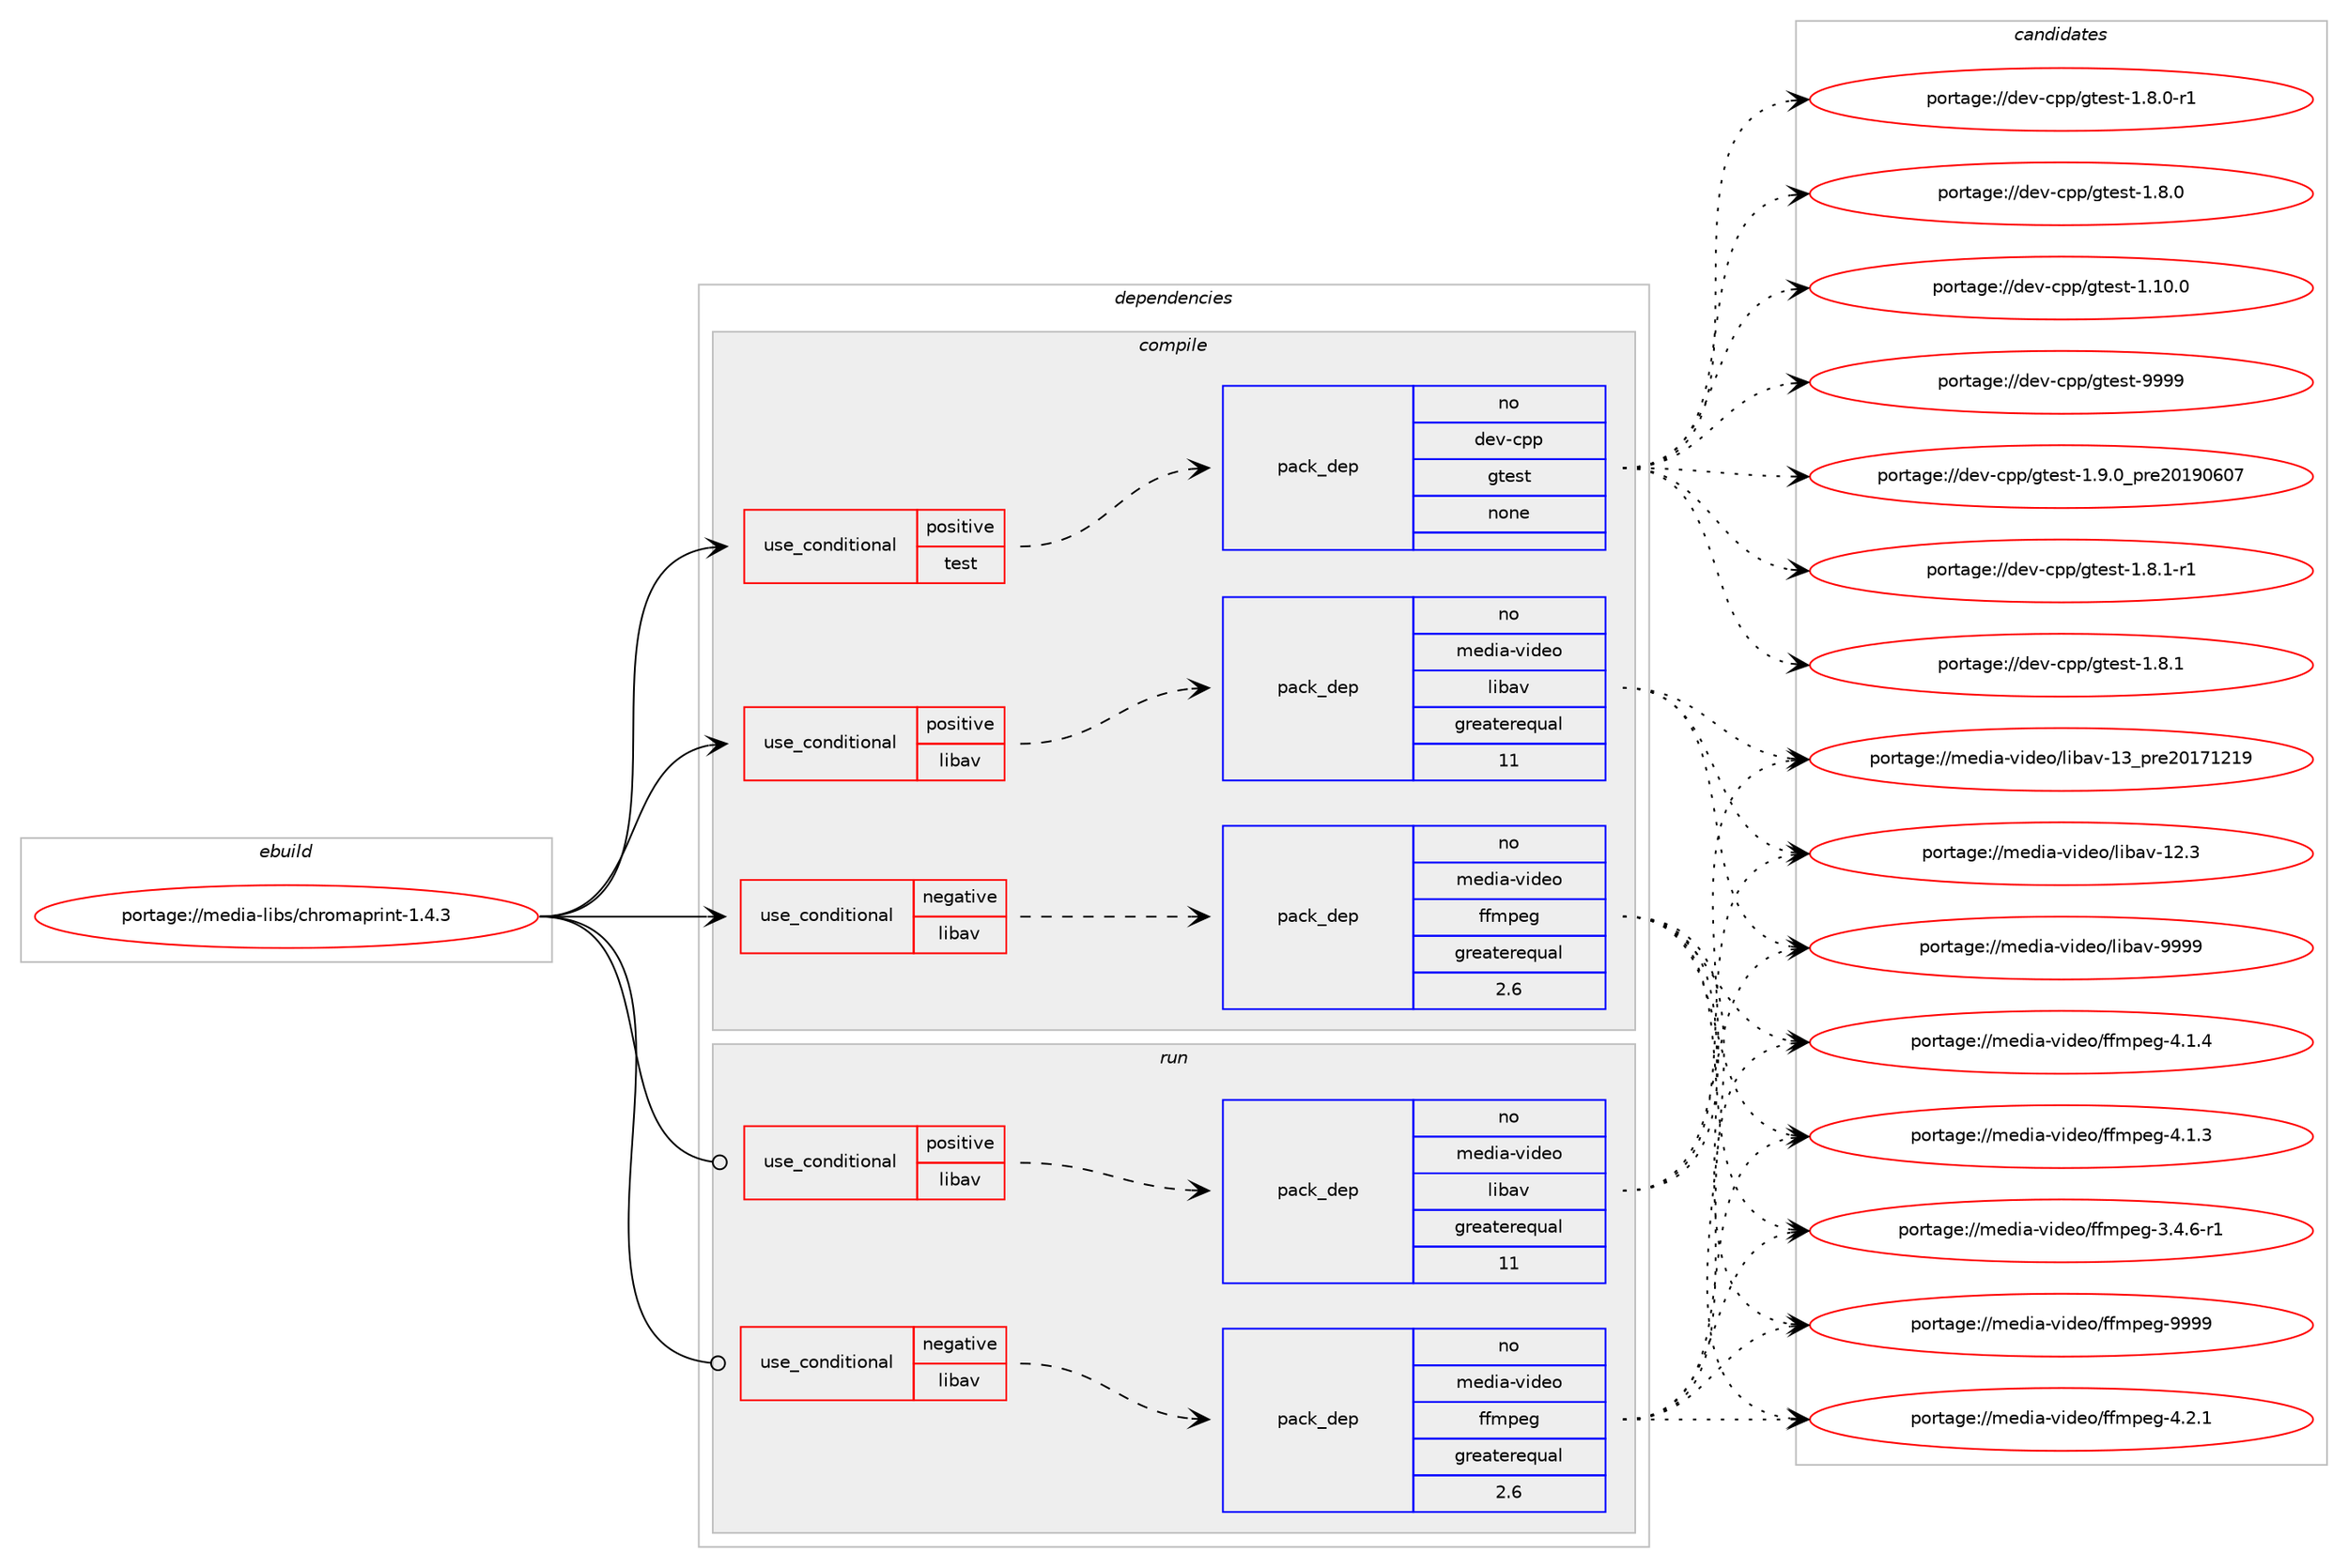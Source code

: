 digraph prolog {

# *************
# Graph options
# *************

newrank=true;
concentrate=true;
compound=true;
graph [rankdir=LR,fontname=Helvetica,fontsize=10,ranksep=1.5];#, ranksep=2.5, nodesep=0.2];
edge  [arrowhead=vee];
node  [fontname=Helvetica,fontsize=10];

# **********
# The ebuild
# **********

subgraph cluster_leftcol {
color=gray;
rank=same;
label=<<i>ebuild</i>>;
id [label="portage://media-libs/chromaprint-1.4.3", color=red, width=4, href="../media-libs/chromaprint-1.4.3.svg"];
}

# ****************
# The dependencies
# ****************

subgraph cluster_midcol {
color=gray;
label=<<i>dependencies</i>>;
subgraph cluster_compile {
fillcolor="#eeeeee";
style=filled;
label=<<i>compile</i>>;
subgraph cond49487 {
dependency215639 [label=<<TABLE BORDER="0" CELLBORDER="1" CELLSPACING="0" CELLPADDING="4"><TR><TD ROWSPAN="3" CELLPADDING="10">use_conditional</TD></TR><TR><TD>negative</TD></TR><TR><TD>libav</TD></TR></TABLE>>, shape=none, color=red];
subgraph pack162803 {
dependency215640 [label=<<TABLE BORDER="0" CELLBORDER="1" CELLSPACING="0" CELLPADDING="4" WIDTH="220"><TR><TD ROWSPAN="6" CELLPADDING="30">pack_dep</TD></TR><TR><TD WIDTH="110">no</TD></TR><TR><TD>media-video</TD></TR><TR><TD>ffmpeg</TD></TR><TR><TD>greaterequal</TD></TR><TR><TD>2.6</TD></TR></TABLE>>, shape=none, color=blue];
}
dependency215639:e -> dependency215640:w [weight=20,style="dashed",arrowhead="vee"];
}
id:e -> dependency215639:w [weight=20,style="solid",arrowhead="vee"];
subgraph cond49488 {
dependency215641 [label=<<TABLE BORDER="0" CELLBORDER="1" CELLSPACING="0" CELLPADDING="4"><TR><TD ROWSPAN="3" CELLPADDING="10">use_conditional</TD></TR><TR><TD>positive</TD></TR><TR><TD>libav</TD></TR></TABLE>>, shape=none, color=red];
subgraph pack162804 {
dependency215642 [label=<<TABLE BORDER="0" CELLBORDER="1" CELLSPACING="0" CELLPADDING="4" WIDTH="220"><TR><TD ROWSPAN="6" CELLPADDING="30">pack_dep</TD></TR><TR><TD WIDTH="110">no</TD></TR><TR><TD>media-video</TD></TR><TR><TD>libav</TD></TR><TR><TD>greaterequal</TD></TR><TR><TD>11</TD></TR></TABLE>>, shape=none, color=blue];
}
dependency215641:e -> dependency215642:w [weight=20,style="dashed",arrowhead="vee"];
}
id:e -> dependency215641:w [weight=20,style="solid",arrowhead="vee"];
subgraph cond49489 {
dependency215643 [label=<<TABLE BORDER="0" CELLBORDER="1" CELLSPACING="0" CELLPADDING="4"><TR><TD ROWSPAN="3" CELLPADDING="10">use_conditional</TD></TR><TR><TD>positive</TD></TR><TR><TD>test</TD></TR></TABLE>>, shape=none, color=red];
subgraph pack162805 {
dependency215644 [label=<<TABLE BORDER="0" CELLBORDER="1" CELLSPACING="0" CELLPADDING="4" WIDTH="220"><TR><TD ROWSPAN="6" CELLPADDING="30">pack_dep</TD></TR><TR><TD WIDTH="110">no</TD></TR><TR><TD>dev-cpp</TD></TR><TR><TD>gtest</TD></TR><TR><TD>none</TD></TR><TR><TD></TD></TR></TABLE>>, shape=none, color=blue];
}
dependency215643:e -> dependency215644:w [weight=20,style="dashed",arrowhead="vee"];
}
id:e -> dependency215643:w [weight=20,style="solid",arrowhead="vee"];
}
subgraph cluster_compileandrun {
fillcolor="#eeeeee";
style=filled;
label=<<i>compile and run</i>>;
}
subgraph cluster_run {
fillcolor="#eeeeee";
style=filled;
label=<<i>run</i>>;
subgraph cond49490 {
dependency215645 [label=<<TABLE BORDER="0" CELLBORDER="1" CELLSPACING="0" CELLPADDING="4"><TR><TD ROWSPAN="3" CELLPADDING="10">use_conditional</TD></TR><TR><TD>negative</TD></TR><TR><TD>libav</TD></TR></TABLE>>, shape=none, color=red];
subgraph pack162806 {
dependency215646 [label=<<TABLE BORDER="0" CELLBORDER="1" CELLSPACING="0" CELLPADDING="4" WIDTH="220"><TR><TD ROWSPAN="6" CELLPADDING="30">pack_dep</TD></TR><TR><TD WIDTH="110">no</TD></TR><TR><TD>media-video</TD></TR><TR><TD>ffmpeg</TD></TR><TR><TD>greaterequal</TD></TR><TR><TD>2.6</TD></TR></TABLE>>, shape=none, color=blue];
}
dependency215645:e -> dependency215646:w [weight=20,style="dashed",arrowhead="vee"];
}
id:e -> dependency215645:w [weight=20,style="solid",arrowhead="odot"];
subgraph cond49491 {
dependency215647 [label=<<TABLE BORDER="0" CELLBORDER="1" CELLSPACING="0" CELLPADDING="4"><TR><TD ROWSPAN="3" CELLPADDING="10">use_conditional</TD></TR><TR><TD>positive</TD></TR><TR><TD>libav</TD></TR></TABLE>>, shape=none, color=red];
subgraph pack162807 {
dependency215648 [label=<<TABLE BORDER="0" CELLBORDER="1" CELLSPACING="0" CELLPADDING="4" WIDTH="220"><TR><TD ROWSPAN="6" CELLPADDING="30">pack_dep</TD></TR><TR><TD WIDTH="110">no</TD></TR><TR><TD>media-video</TD></TR><TR><TD>libav</TD></TR><TR><TD>greaterequal</TD></TR><TR><TD>11</TD></TR></TABLE>>, shape=none, color=blue];
}
dependency215647:e -> dependency215648:w [weight=20,style="dashed",arrowhead="vee"];
}
id:e -> dependency215647:w [weight=20,style="solid",arrowhead="odot"];
}
}

# **************
# The candidates
# **************

subgraph cluster_choices {
rank=same;
color=gray;
label=<<i>candidates</i>>;

subgraph choice162803 {
color=black;
nodesep=1;
choice1091011001059745118105100101111471021021091121011034557575757 [label="portage://media-video/ffmpeg-9999", color=red, width=4,href="../media-video/ffmpeg-9999.svg"];
choice109101100105974511810510010111147102102109112101103455246504649 [label="portage://media-video/ffmpeg-4.2.1", color=red, width=4,href="../media-video/ffmpeg-4.2.1.svg"];
choice109101100105974511810510010111147102102109112101103455246494652 [label="portage://media-video/ffmpeg-4.1.4", color=red, width=4,href="../media-video/ffmpeg-4.1.4.svg"];
choice109101100105974511810510010111147102102109112101103455246494651 [label="portage://media-video/ffmpeg-4.1.3", color=red, width=4,href="../media-video/ffmpeg-4.1.3.svg"];
choice1091011001059745118105100101111471021021091121011034551465246544511449 [label="portage://media-video/ffmpeg-3.4.6-r1", color=red, width=4,href="../media-video/ffmpeg-3.4.6-r1.svg"];
dependency215640:e -> choice1091011001059745118105100101111471021021091121011034557575757:w [style=dotted,weight="100"];
dependency215640:e -> choice109101100105974511810510010111147102102109112101103455246504649:w [style=dotted,weight="100"];
dependency215640:e -> choice109101100105974511810510010111147102102109112101103455246494652:w [style=dotted,weight="100"];
dependency215640:e -> choice109101100105974511810510010111147102102109112101103455246494651:w [style=dotted,weight="100"];
dependency215640:e -> choice1091011001059745118105100101111471021021091121011034551465246544511449:w [style=dotted,weight="100"];
}
subgraph choice162804 {
color=black;
nodesep=1;
choice10910110010597451181051001011114710810598971184557575757 [label="portage://media-video/libav-9999", color=red, width=4,href="../media-video/libav-9999.svg"];
choice1091011001059745118105100101111471081059897118454951951121141015048495549504957 [label="portage://media-video/libav-13_pre20171219", color=red, width=4,href="../media-video/libav-13_pre20171219.svg"];
choice10910110010597451181051001011114710810598971184549504651 [label="portage://media-video/libav-12.3", color=red, width=4,href="../media-video/libav-12.3.svg"];
dependency215642:e -> choice10910110010597451181051001011114710810598971184557575757:w [style=dotted,weight="100"];
dependency215642:e -> choice1091011001059745118105100101111471081059897118454951951121141015048495549504957:w [style=dotted,weight="100"];
dependency215642:e -> choice10910110010597451181051001011114710810598971184549504651:w [style=dotted,weight="100"];
}
subgraph choice162805 {
color=black;
nodesep=1;
choice1001011184599112112471031161011151164557575757 [label="portage://dev-cpp/gtest-9999", color=red, width=4,href="../dev-cpp/gtest-9999.svg"];
choice100101118459911211247103116101115116454946574648951121141015048495748544855 [label="portage://dev-cpp/gtest-1.9.0_pre20190607", color=red, width=4,href="../dev-cpp/gtest-1.9.0_pre20190607.svg"];
choice1001011184599112112471031161011151164549465646494511449 [label="portage://dev-cpp/gtest-1.8.1-r1", color=red, width=4,href="../dev-cpp/gtest-1.8.1-r1.svg"];
choice100101118459911211247103116101115116454946564649 [label="portage://dev-cpp/gtest-1.8.1", color=red, width=4,href="../dev-cpp/gtest-1.8.1.svg"];
choice1001011184599112112471031161011151164549465646484511449 [label="portage://dev-cpp/gtest-1.8.0-r1", color=red, width=4,href="../dev-cpp/gtest-1.8.0-r1.svg"];
choice100101118459911211247103116101115116454946564648 [label="portage://dev-cpp/gtest-1.8.0", color=red, width=4,href="../dev-cpp/gtest-1.8.0.svg"];
choice10010111845991121124710311610111511645494649484648 [label="portage://dev-cpp/gtest-1.10.0", color=red, width=4,href="../dev-cpp/gtest-1.10.0.svg"];
dependency215644:e -> choice1001011184599112112471031161011151164557575757:w [style=dotted,weight="100"];
dependency215644:e -> choice100101118459911211247103116101115116454946574648951121141015048495748544855:w [style=dotted,weight="100"];
dependency215644:e -> choice1001011184599112112471031161011151164549465646494511449:w [style=dotted,weight="100"];
dependency215644:e -> choice100101118459911211247103116101115116454946564649:w [style=dotted,weight="100"];
dependency215644:e -> choice1001011184599112112471031161011151164549465646484511449:w [style=dotted,weight="100"];
dependency215644:e -> choice100101118459911211247103116101115116454946564648:w [style=dotted,weight="100"];
dependency215644:e -> choice10010111845991121124710311610111511645494649484648:w [style=dotted,weight="100"];
}
subgraph choice162806 {
color=black;
nodesep=1;
choice1091011001059745118105100101111471021021091121011034557575757 [label="portage://media-video/ffmpeg-9999", color=red, width=4,href="../media-video/ffmpeg-9999.svg"];
choice109101100105974511810510010111147102102109112101103455246504649 [label="portage://media-video/ffmpeg-4.2.1", color=red, width=4,href="../media-video/ffmpeg-4.2.1.svg"];
choice109101100105974511810510010111147102102109112101103455246494652 [label="portage://media-video/ffmpeg-4.1.4", color=red, width=4,href="../media-video/ffmpeg-4.1.4.svg"];
choice109101100105974511810510010111147102102109112101103455246494651 [label="portage://media-video/ffmpeg-4.1.3", color=red, width=4,href="../media-video/ffmpeg-4.1.3.svg"];
choice1091011001059745118105100101111471021021091121011034551465246544511449 [label="portage://media-video/ffmpeg-3.4.6-r1", color=red, width=4,href="../media-video/ffmpeg-3.4.6-r1.svg"];
dependency215646:e -> choice1091011001059745118105100101111471021021091121011034557575757:w [style=dotted,weight="100"];
dependency215646:e -> choice109101100105974511810510010111147102102109112101103455246504649:w [style=dotted,weight="100"];
dependency215646:e -> choice109101100105974511810510010111147102102109112101103455246494652:w [style=dotted,weight="100"];
dependency215646:e -> choice109101100105974511810510010111147102102109112101103455246494651:w [style=dotted,weight="100"];
dependency215646:e -> choice1091011001059745118105100101111471021021091121011034551465246544511449:w [style=dotted,weight="100"];
}
subgraph choice162807 {
color=black;
nodesep=1;
choice10910110010597451181051001011114710810598971184557575757 [label="portage://media-video/libav-9999", color=red, width=4,href="../media-video/libav-9999.svg"];
choice1091011001059745118105100101111471081059897118454951951121141015048495549504957 [label="portage://media-video/libav-13_pre20171219", color=red, width=4,href="../media-video/libav-13_pre20171219.svg"];
choice10910110010597451181051001011114710810598971184549504651 [label="portage://media-video/libav-12.3", color=red, width=4,href="../media-video/libav-12.3.svg"];
dependency215648:e -> choice10910110010597451181051001011114710810598971184557575757:w [style=dotted,weight="100"];
dependency215648:e -> choice1091011001059745118105100101111471081059897118454951951121141015048495549504957:w [style=dotted,weight="100"];
dependency215648:e -> choice10910110010597451181051001011114710810598971184549504651:w [style=dotted,weight="100"];
}
}

}
